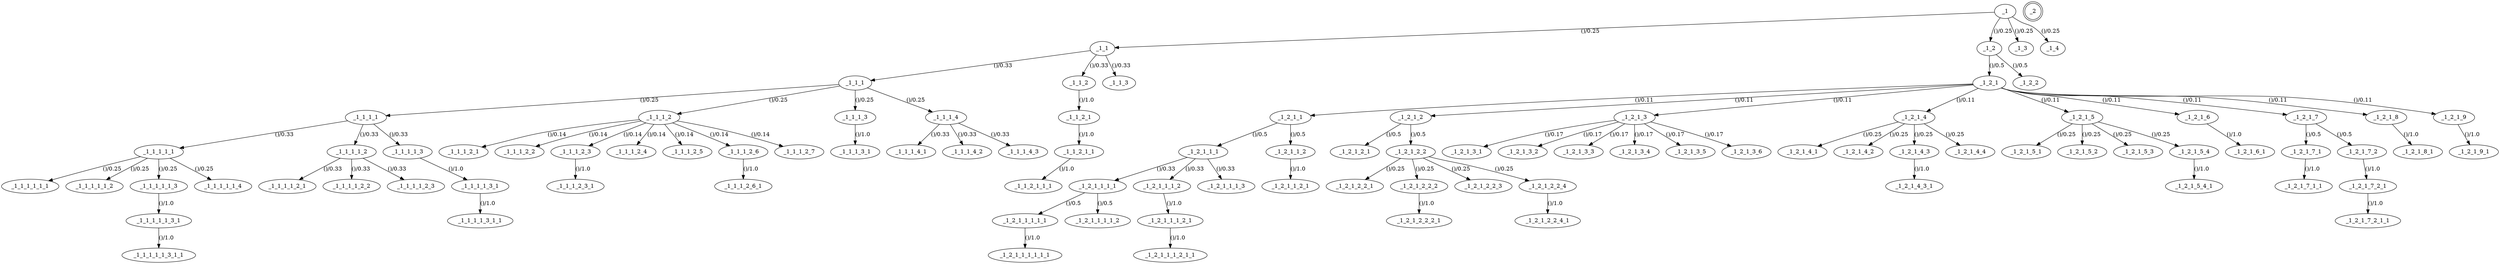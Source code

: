 digraph default_model {
//States
_1
_1_1
_1_1_1
_1_1_1_1
_1_1_1_1_1
_1_1_1_1_1_1
_1_1_1_1_1_2
_1_1_1_1_1_3
_1_1_1_1_1_3_1
_1_1_1_1_1_3_1_1
_1_1_1_1_1_4
_1_2
_1_2_1
_1_2_1_1
_1_2_1_1_1
_1_2_1_1_1_1
_1_2_1_1_1_1_1
_1_2_1_1_1_1_1_1
_1_2_1_1_1_1_2
_1_1_1_1_2
_1_1_1_1_2_1
_1_2_1_1_1_2
_1_2_1_1_1_2_1
_1_2_1_1_1_2_1_1
_1_1_1_1_3
_1_1_1_1_3_1
_1_1_1_1_3_1_1
_1_1_1_2
_1_1_1_2_1
_1_1_1_2_2
_1_2_1_2
_1_2_1_1_2
_1_2_1_1_2_1
_1_2_1_3
_1_2_1_4
_1_2_1_5
_1_2_1_6
_1_1_2
_1_1_2_1
_1_1_2_1_1
_1_1_2_1_1_1
_1_1_1_2_3
_1_1_1_2_3_1
_1_2_1_2_1
_1_2_1_2_2
_1_2_1_2_2_1
_1_1_1_3
_1_1_1_3_1
_1_2_1_2_2_2
_1_2_1_2_2_2_1
_1_2_1_2_2_3
_1_1_1_1_2_2
_1_2_1_4_1
_1_2_1_7
_1_2_1_7_1
_1_2_1_8
_1_2_1_8_1
_1_2_1_9
_1_2_1_9_1
_1_2_1_7_2
_1_2_1_4_2
_1_2_1_3_1
_1_2_1_3_2
_1_2_1_3_3
_1_2_1_7_2_1
_1_2_1_7_2_1_1
_1_1_1_1_2_3
_1_1_1_2_4
_1_1_1_2_5
_1_1_1_2_6_1
_1_1_1_2_6
_1_2_1_7_1_1
_1_2_1_2_2_4
_1_2_1_2_2_4_1
_1_2_1_4_3
_1_2_1_4_3_1
_1_2_1_5_1
_1_2_1_1_1_3
_1_2_1_5_2
_1_2_1_5_3
_1_2_1_6_1
_1_1_1_4
_1_1_1_4_1
_1_1_1_4_2
_1_1_1_4_3
_1_1_1_2_7
_1_1_3
_1_3
_1_4
_1_2_1_3_4
_1_2_1_3_5
_1_2_1_4_4
_1_2_2
_1_2_1_5_4
_1_2_1_5_4_1
_1_2_1_3_6
_2[shape = "doublecircle"]
//Transitions
_1 -> _1_1[ label = "()/0.25", probability = "0.25", set_guard = "(u'', u'')", check_guard = "(u'', u'')", edge_id = "2e678790-9e4f-11e5-a1e9-c94aa1a82f8a"]
_1_1 -> _1_1_1[ label = "()/0.33", probability = "0.333333333333", set_guard = "(u'', u'')", check_guard = "(u'', u'')", edge_id = "81d6a141-9e4f-11e5-aab6-c94aa1a82f8a"]
_1_1_1 -> _1_1_1_1[ label = "()/0.25", probability = "0.25", set_guard = "(u'', u'')", check_guard = "(u'', u'')", edge_id = "b4f876f1-9e51-11e5-adca-c94aa1a82f8a"]
_1_1_1_1 -> _1_1_1_1_1[ label = "()/0.33", probability = "0.333333333333", set_guard = "(u'', u'')", check_guard = "(u'', u'')", edge_id = "d8a15850-9e6b-11e5-9e4c-c94aa1a82f8a"]
_1_1_1_1_1 -> _1_1_1_1_1_1[ label = "()/0.25", probability = "0.25", set_guard = "(u'', u'')", check_guard = "(u'', u'')", edge_id = "57ef7452-9e6e-11e5-9eb1-c94aa1a82f8a"]
_1_1_1_1_1 -> _1_1_1_1_1_2[ label = "()/0.25", probability = "0.25", set_guard = "(u'', u'')", check_guard = "(u'', u'')", edge_id = "900ef2cf-9f35-11e5-896a-c94aa1a82f8a"]
_1_1_1_1_1 -> _1_1_1_1_1_3[ label = "()/0.25", probability = "0.25", set_guard = "(u'', u'')", check_guard = "(u'', u'')", edge_id = "209b6262-9f37-11e5-86d1-c94aa1a82f8a"]
_1_1_1_1_1_3 -> _1_1_1_1_1_3_1[ label = "()/1.0", probability = "1.0", set_guard = "(u'', u'')", check_guard = "(u'', u'')", edge_id = "42bfdb50-9fcd-11e5-b846-9de6f5b0dae0"]
_1_1_1_1_1_3_1 -> _1_1_1_1_1_3_1_1[ label = "()/1.0", probability = "1.0", set_guard = "(u'', u'')", check_guard = "(u'', u'')", edge_id = "fe481c50-9fd4-11e5-833f-9de6f5b0dae0"]
_1_1_1_1_1 -> _1_1_1_1_1_4[ label = "()/0.25", probability = "0.25", set_guard = "(u'', u'')", check_guard = "(u'', u'')", edge_id = "75fa5301-9fd8-11e5-9775-9de6f5b0dae0"]
_1 -> _1_2[ label = "()/0.25", probability = "0.25", set_guard = "(u'', u'')", check_guard = "(u'', u'')", edge_id = "b7ea712f-9fda-11e5-913e-9de6f5b0dae0"]
_1_2 -> _1_2_1[ label = "()/0.5", probability = "0.5", set_guard = "(u'', u'')", check_guard = "(u'', u'')", edge_id = "ef1f7010-9fda-11e5-8400-9de6f5b0dae0"]
_1_2_1 -> _1_2_1_1[ label = "()/0.11", probability = "0.111111111111", set_guard = "(u'', u'')", check_guard = "(u'', u'')", edge_id = "48e6e3a2-a22c-11e5-94e0-9de6f5b0dae0"]
_1_2_1_1 -> _1_2_1_1_1[ label = "()/0.5", probability = "0.5", set_guard = "(u'', u'')", check_guard = "(u'', u'')", edge_id = "2e806570-a22e-11e5-b882-9de6f5b0dae0"]
_1_2_1_1_1 -> _1_2_1_1_1_1[ label = "()/0.33", probability = "0.333333333333", set_guard = "(u'', u'')", check_guard = "(u'', u'')", edge_id = "93d09071-a22f-11e5-8318-9de6f5b0dae0"]
_1_2_1_1_1_1 -> _1_2_1_1_1_1_1[ label = "()/0.5", probability = "0.5", set_guard = "(u'', u'')", check_guard = "(u'', u'')", edge_id = "f084b622-a22f-11e5-8fa4-9de6f5b0dae0"]
_1_2_1_1_1_1_1 -> _1_2_1_1_1_1_1_1[ label = "()/1.0", probability = "1.0", set_guard = "(u'', u'')", check_guard = "(u'', u'')", edge_id = "81c4dac1-a230-11e5-88f7-9de6f5b0dae0"]
_1_2_1_1_1_1 -> _1_2_1_1_1_1_2[ label = "()/0.5", probability = "0.5", set_guard = "(u'', u'')", check_guard = "(u'', u'')", edge_id = "24dfa810-a232-11e5-b016-9de6f5b0dae0"]
_1_1_1_1 -> _1_1_1_1_2[ label = "()/0.33", probability = "0.333333333333", set_guard = "(u'', u'')", check_guard = "(u'', u'')", edge_id = "a9ab5d41-a233-11e5-b9ec-9de6f5b0dae0"]
_1_1_1_1_2 -> _1_1_1_1_2_1[ label = "()/0.33", probability = "0.333333333333", set_guard = "(u'', u'')", check_guard = "(u'', u'')", edge_id = "27da5f90-a234-11e5-a19d-9de6f5b0dae0"]
_1_2_1_1_1 -> _1_2_1_1_1_2[ label = "()/0.33", probability = "0.333333333333", set_guard = "(u'', u'')", check_guard = "(u'', u'')", edge_id = "13ad5081-a235-11e5-a36e-9de6f5b0dae0"]
_1_2_1_1_1_2 -> _1_2_1_1_1_2_1[ label = "()/1.0", probability = "1.0", set_guard = "(u'', u'')", check_guard = "(u'', u'')", edge_id = "ac093881-a235-11e5-b660-9de6f5b0dae0"]
_1_2_1_1_1_2_1 -> _1_2_1_1_1_2_1_1[ label = "()/1.0", probability = "1.0", set_guard = "(u'', u'')", check_guard = "(u'', u'')", edge_id = "35e8c890-a236-11e5-b809-9de6f5b0dae0"]
_1_1_1_1 -> _1_1_1_1_3[ label = "()/0.33", probability = "0.333333333333", set_guard = "(u'', u'')", check_guard = "(u'', u'')", edge_id = "f550d89f-a4aa-11e5-beb0-f4097533ec73"]
_1_1_1_1_3 -> _1_1_1_1_3_1[ label = "()/1.0", probability = "1.0", set_guard = "(u'', u'')", check_guard = "(u'', u'')", edge_id = "8f542f10-a4ab-11e5-bac3-f4097533ec73"]
_1_1_1_1_3_1 -> _1_1_1_1_3_1_1[ label = "()/1.0", probability = "1.0", set_guard = "(u'', u'')", check_guard = "(u'', u'')", edge_id = "fde14531-a4ab-11e5-85f0-f4097533ec73"]
_1_1_1 -> _1_1_1_2[ label = "()/0.25", probability = "0.25", set_guard = "(u'', u'')", check_guard = "(u'', u'')", edge_id = "5ac631a2-c597-11e5-9c43-a94980e8de8d"]
_1_1_1_2 -> _1_1_1_2_1[ label = "()/0.14", probability = "0.142857142857", set_guard = "(u'', u'')", check_guard = "(u'', u'')", edge_id = "7dca13ae-c5a1-11e5-a6cc-a94980e8de8d"]
_1_1_1_2 -> _1_1_1_2_2[ label = "()/0.14", probability = "0.142857142857", set_guard = "(u'', u'')", check_guard = "(u'', u'')", edge_id = "0a07589c-cfde-11e5-8acc-06967e125e75"]
_1_2_1 -> _1_2_1_2[ label = "()/0.11", probability = "0.111111111111", set_guard = "(u'', u'')", check_guard = "(u'', u'')", edge_id = "8fd85a22-df90-11e5-b89d-06967e125e75"]
_1_2_1_1 -> _1_2_1_1_2[ label = "()/0.5", probability = "0.5", set_guard = "(u'', u'')", check_guard = "(u'', u'')", edge_id = "a2a9b958-df94-11e5-9abd-06967e125e75"]
_1_2_1_1_2 -> _1_2_1_1_2_1[ label = "()/1.0", probability = "1.0", set_guard = "(u'', u'')", check_guard = "(u'', u'')", edge_id = "f81429b4-df94-11e5-9abd-06967e125e75"]
_1_2_1 -> _1_2_1_3[ label = "()/0.11", probability = "0.111111111111", set_guard = "(u'', u'')", check_guard = "(u'', u'')", edge_id = "5f9861b1-f640-11e5-beb5-ac3908247c49"]
_1_2_1 -> _1_2_1_4[ label = "()/0.11", probability = "0.111111111111", set_guard = "(u'', u'')", check_guard = "(u'', u'')", edge_id = "b65f31df-f640-11e5-b7ed-ac3908247c49"]
_1_2_1 -> _1_2_1_5[ label = "()/0.11", probability = "0.111111111111", set_guard = "(u'', u'')", check_guard = "(u'', u'')", edge_id = "d3797380-f640-11e5-9991-ac3908247c49"]
_1_2_1 -> _1_2_1_6[ label = "()/0.11", probability = "0.111111111111", set_guard = "(u'', u'')", check_guard = "(u'', u'')", edge_id = "0117009e-f641-11e5-9410-ac3908247c49"]
_1_1 -> _1_1_2[ label = "()/0.33", probability = "0.333333333333", set_guard = "(u'', u'')", check_guard = "(u'', u'')", edge_id = "e7adb1b1-f643-11e5-981d-ac3908247c49"]
_1_1_2 -> _1_1_2_1[ label = "()/1.0", probability = "1.0", set_guard = "(u'', u'')", check_guard = "(u'', u'')", edge_id = "10132f90-f644-11e5-9fda-ac3908247c49"]
_1_1_2_1 -> _1_1_2_1_1[ label = "()/1.0", probability = "1.0", set_guard = "(u'', u'')", check_guard = "(u'', u'')", edge_id = "8b5f8ee1-f645-11e5-a6ec-ac3908247c49"]
_1_1_2_1_1 -> _1_1_2_1_1_1[ label = "()/1.0", probability = "1.0", set_guard = "(u'', u'')", check_guard = "(u'', u'')", edge_id = "b8489910-f645-11e5-8fb2-ac3908247c49"]
_1_1_1_2 -> _1_1_1_2_3[ label = "()/0.14", probability = "0.142857142857", set_guard = "(u'', u'')", check_guard = "(u'', u'')", edge_id = "af4a028f-f65e-11e5-9f07-ac3908247c49"]
_1_1_1_2_3 -> _1_1_1_2_3_1[ label = "()/1.0", probability = "1.0", set_guard = "(u'', u'')", check_guard = "(u'', u'')", edge_id = "dc1ac9d0-f65e-11e5-9566-ac3908247c49"]
_1_2_1_2 -> _1_2_1_2_1[ label = "()/0.5", probability = "0.5", set_guard = "(u'', u'')", check_guard = "(u'', u'')", edge_id = "c347c771-f661-11e5-be2f-ac3908247c49"]
_1_2_1_2 -> _1_2_1_2_2[ label = "()/0.5", probability = "0.5", set_guard = "(u'', u'')", check_guard = "(u'', u'')", edge_id = "209c4e01-f671-11e5-9c02-ac3908247c49"]
_1_2_1_2_2 -> _1_2_1_2_2_1[ label = "()/0.25", probability = "0.25", set_guard = "(u'', u'')", check_guard = "(u'', u'')", edge_id = "0ffb9970-ffc7-11e5-a3e4-e054f09a367a"]
_1_1_1 -> _1_1_1_3[ label = "()/0.25", probability = "0.25", set_guard = "(u'', u'')", check_guard = "(u'', u'')", edge_id = "01e835f0-020b-11e6-9721-e054f09a367a"]
_1_1_1_3 -> _1_1_1_3_1[ label = "()/1.0", probability = "1.0", set_guard = "(u'', u'')", check_guard = "(u'', u'')", edge_id = "903eeedf-020e-11e6-bec0-e054f09a367a"]
_1_2_1_2_2 -> _1_2_1_2_2_2[ label = "()/0.25", probability = "0.25", set_guard = "(u'', u'')", check_guard = "(u'', u'')", edge_id = "0119fc01-0b78-11e6-8515-bf3234c7007a"]
_1_2_1_2_2_2 -> _1_2_1_2_2_2_1[ label = "()/1.0", probability = "1.0", set_guard = "(u'', u'')", check_guard = "(u'', u'')", edge_id = "97a569c1-0b78-11e6-ad87-bf3234c7007a"]
_1_2_1_2_2 -> _1_2_1_2_2_3[ label = "()/0.25", probability = "0.25", set_guard = "(u'', u'')", check_guard = "(u'', u'')", edge_id = "ff70022e-0c4b-11e6-bd02-bf3234c7007a"]
_1_1_1_1_2 -> _1_1_1_1_2_2[ label = "()/0.33", probability = "0.333333333333", set_guard = "(u'', u'')", check_guard = "(u'', u'')", edge_id = "07faf570-169e-11e6-9c64-f7b8fcc8552b"]
_1_2_1_4 -> _1_2_1_4_1[ label = "()/0.25", probability = "0.25", set_guard = "(u'', u'')", check_guard = "(u'', u'')", edge_id = "d7425041-57c5-11e6-bc07-00aa004d0001"]
_1_2_1 -> _1_2_1_7[ label = "()/0.11", probability = "0.111111111111", set_guard = "(u'', u'')", check_guard = "(u'', u'')", edge_id = "e75055a1-57ce-11e6-85a7-00aa004d0001"]
_1_2_1_7 -> _1_2_1_7_1[ label = "()/0.5", probability = "0.5", set_guard = "(u'', u'')", check_guard = "(u'', u'')", edge_id = "78efa9df-57d2-11e6-b52d-00aa004d0001"]
_1_2_1 -> _1_2_1_8[ label = "()/0.11", probability = "0.111111111111", set_guard = "(u'', u'')", check_guard = "(u'', u'')", edge_id = "abe079f0-57d3-11e6-8ebe-00aa004d0001"]
_1_2_1_8 -> _1_2_1_8_1[ label = "()/1.0", probability = "1.0", set_guard = "(u'', u'')", check_guard = "(u'', u'')", edge_id = "d5157cd0-57d3-11e6-95a2-00aa004d0001"]
_1_2_1 -> _1_2_1_9[ label = "()/0.11", probability = "0.111111111111", set_guard = "(u'', u'')", check_guard = "(u'', u'')", edge_id = "fe418951-5873-11e6-9476-00aa004d0001"]
_1_2_1_9 -> _1_2_1_9_1[ label = "()/1.0", probability = "1.0", set_guard = "(u'', u'')", check_guard = "(u'', u'')", edge_id = "d9b81b0f-589d-11e6-a9ba-00aa004d0001"]
_1_2_1_4 -> _1_2_1_4_2[ label = "()/0.25", probability = "0.25", set_guard = "(u'', u'')", check_guard = "(u'', u'')", edge_id = "718da29f-5a2b-11e6-9686-00aa004d0001"]
_1_2_1_3 -> _1_2_1_3_1[ label = "()/0.17", probability = "0.166666666667", set_guard = "(u'', u'')", check_guard = "(u'', u'')", edge_id = "f31d8dc1-5a2c-11e6-82ac-00aa004d0001"]
_1_2_1_3 -> _1_2_1_3_2[ label = "()/0.17", probability = "0.166666666667", set_guard = "(u'', u'')", check_guard = "(u'', u'')", edge_id = "5127a681-5a2d-11e6-8fa9-00aa004d0001"]
_1_2_1_3 -> _1_2_1_3_3[ label = "()/0.17", probability = "0.166666666667", set_guard = "(u'', u'')", check_guard = "(u'', u'')", edge_id = "3fd51e81-5f9b-11e6-9a89-e8b1fc3e4f3f"]
_1_2_1_7_2_1 -> _1_2_1_7_2_1_1[ label = "()/1.0", probability = "1.0", set_guard = "(u'', u'')", check_guard = "(u'', u'')", edge_id = "6c792aa1-6ea8-11e6-8010-e8b1fc3e4f3f"]
_1_1_1_1_2 -> _1_1_1_1_2_3[ label = "()/0.33", probability = "0.333333333333", set_guard = "(u'', u'')", check_guard = "(u'', u'')", edge_id = "bdbe91a2-766b-11e6-8706-e8b1fc3e4f3f"]
_1_1_1_2 -> _1_1_1_2_4[ label = "()/0.14", probability = "0.142857142857", set_guard = "(u'', u'')", check_guard = "(u'', u'')", edge_id = "d894c81f-853c-11e6-a904-e8b1fc3e4f3f"]
_1_1_1_2 -> _1_1_1_2_5[ label = "()/0.14", probability = "0.142857142857", set_guard = "(u'', u'')", check_guard = "(u'', u'')", edge_id = "3a241001-853d-11e6-be32-e8b1fc3e4f3f"]
_1_1_1_2 -> _1_1_1_2_6[ label = "()/0.14", probability = "0.142857142857", set_guard = "(u'', u'')", check_guard = "(u'', u'')", edge_id = "8f65018f-8700-11e6-882d-e8b1fc3e4f3f"]
_1_2_1_7_1 -> _1_2_1_7_1_1[ label = "()/1.0", probability = "1.0", set_guard = "(u'', u'')", check_guard = "(u'', u'')", edge_id = "4628ea00-8c69-11e6-ac13-e8b1fc3e4f3f"]
_1_1_1_2_6 -> _1_1_1_2_6_1[ label = "()/1.0", probability = "1.0", set_guard = "(u'', u'')", check_guard = "(u'', u'')", edge_id = "05837370-8c97-11e6-8775-e8b1fc3e4f3f"]
_1_2_1_7 -> _1_2_1_7_2[ label = "()/0.5", probability = "0.5", set_guard = "(u'', u'')", check_guard = "(u'', u'')", edge_id = "76414c40-8c97-11e6-95e5-e8b1fc3e4f3f"]
_1_2_1_7_2 -> _1_2_1_7_2_1[ label = "()/1.0", probability = "1.0", set_guard = "(u'', u'')", check_guard = "(u'', u'')", edge_id = "7f798700-8c97-11e6-a68d-e8b1fc3e4f3f"]
_1_2_1_2_2 -> _1_2_1_2_2_4[ label = "()/0.25", probability = "0.25", set_guard = "(u'', u'')", check_guard = "(u'', u'')", edge_id = "b13c7fdf-8ed1-11e6-85ba-e8b1fc3e4f3f"]
_1_2_1_2_2_4 -> _1_2_1_2_2_4_1[ label = "()/1.0", probability = "1.0", set_guard = "(u'', u'')", check_guard = "(u'', u'')", edge_id = "221d22f1-8ed2-11e6-b2a6-e8b1fc3e4f3f"]
_1_2_1_4 -> _1_2_1_4_3[ label = "()/0.25", probability = "0.25", set_guard = "(u'', u'')", check_guard = "(u'', u'')", edge_id = "f48006c1-8f9c-11e6-9944-e8b1fc3e4f3f"]
_1_2_1_4_3 -> _1_2_1_4_3_1[ label = "()/1.0", probability = "1.0", set_guard = "(u'', u'')", check_guard = "(u'', u'')", edge_id = "42c3e270-8f9d-11e6-be7a-e8b1fc3e4f3f"]
_1_2_1_5 -> _1_2_1_5_1[ label = "()/0.25", probability = "0.25", set_guard = "(u'', u'')", check_guard = "(u'', u'')", edge_id = "b3931726-ec5b-11e6-803d-08002785a9bd"]
_1_2_1_1_1 -> _1_2_1_1_1_3[ label = "()/0.33", probability = "0.333333333333", set_guard = "(u'', u'')", check_guard = "(u'', u'')", edge_id = "ae4dc641-ec5f-11e6-803d-08002785a9bd"]
_1_2_1_5 -> _1_2_1_5_2[ label = "()/0.25", probability = "0.25", set_guard = "(u'', u'')", check_guard = "(u'', u'')", edge_id = "81f201f7-edf4-11e6-abbe-08002785a9bd"]
_1_2_1_5 -> _1_2_1_5_3[ label = "()/0.25", probability = "0.25", set_guard = "(u'', u'')", check_guard = "(u'', u'')", edge_id = "03f002f3-edf5-11e6-abbe-08002785a9bd"]
_1_2_1_6 -> _1_2_1_6_1[ label = "()/1.0", probability = "1.0", set_guard = "(u'', u'')", check_guard = "(u'', u'')", edge_id = "b71cb5b1-f4fc-11e6-81ac-08002785a9bd"]
_1_1_1 -> _1_1_1_4[ label = "()/0.25", probability = "0.25", set_guard = "(u'', u'')", check_guard = "(u'', u'')", edge_id = "cbafe05c-04ff-11e7-ba46-08002785a9bd"]
_1_1_1_4 -> _1_1_1_4_1[ label = "()/0.33", probability = "0.333333333333", set_guard = "(u'', u'')", check_guard = "(u'', u'')", edge_id = "52218fb5-0500-11e7-ba46-08002785a9bd"]
_1_1_1_4 -> _1_1_1_4_2[ label = "()/0.33", probability = "0.333333333333", set_guard = "(u'', u'')", check_guard = "(u'', u'')", edge_id = "06c157cf-0eed-11e7-9d66-08002785a9bd"]
_1_1_1_4 -> _1_1_1_4_3[ label = "()/0.33", probability = "0.333333333333", set_guard = "(u'', u'')", check_guard = "(u'', u'')", edge_id = "67db4c6d-0ef8-11e7-9d66-08002785a9bd"]
_1_1_1_2 -> _1_1_1_2_7[ label = "()/0.14", probability = "0.142857142857", set_guard = "(u'', u'')", check_guard = "(u'', u'')", edge_id = "791928b3-2345-11e7-b3c3-08002785a9bd"]
_1_1 -> _1_1_3[ label = "()/0.33", probability = "0.333333333333", set_guard = "(u'', u'')", check_guard = "(u'', u'')", edge_id = "e0976905-2345-11e7-b3c3-08002785a9bd"]
_1 -> _1_3[ label = "()/0.25", probability = "0.25", set_guard = "(u'', u'')", check_guard = "(u'', u'')", edge_id = "d2c36373-3485-11e7-b3dc-08002785a9bd"]
_1 -> _1_4[ label = "()/0.25", probability = "0.25", set_guard = "(u'', u'')", check_guard = "(u'', u'')", edge_id = "e6fa43dd-3e63-11e7-ad81-08002785a9bd"]
_1_2_1_3 -> _1_2_1_3_4[ label = "()/0.17", probability = "0.166666666667", set_guard = "(u'', u'')", check_guard = "(u'', u'')", edge_id = "463a41af-3e81-11e7-9bec-08002785a9bd"]
_1_2_1_3 -> _1_2_1_3_5[ label = "()/0.17", probability = "0.166666666667", set_guard = "(u'', u'')", check_guard = "(u'', u'')", edge_id = "70148633-3e82-11e7-9bec-08002785a9bd"]
_1_2_1_4 -> _1_2_1_4_4[ label = "()/0.25", probability = "0.25", set_guard = "(u'', u'')", check_guard = "(u'', u'')", edge_id = "082df1a9-3e86-11e7-9bec-08002785a9bd"]
_1_2 -> _1_2_2[ label = "()/0.5", probability = "0.5", set_guard = "(u'', u'')", check_guard = "(u'', u'')", edge_id = "417d6889-a364-11e7-a7bd-080027a1c69f"]
_1_2_1_5 -> _1_2_1_5_4[ label = "()/0.25", probability = "0.25", set_guard = "(u'', u'')", check_guard = "(u'', u'')", edge_id = "622622db-a4f6-11e7-85a0-080027a1c69f"]
_1_2_1_5_4 -> _1_2_1_5_4_1[ label = "()/1.0", probability = "1.0", set_guard = "(u'', u'')", check_guard = "(u'', u'')", edge_id = "ca387e6f-b459-11e7-95b8-080027a1c69f"]
_1_2_1_3 -> _1_2_1_3_6[ label = "()/0.17", probability = "0.166666666667", set_guard = "(u'', u'')", check_guard = "(u'', u'')", edge_id = "7c64aabd-e575-11e7-a670-b8819810531f"]
}